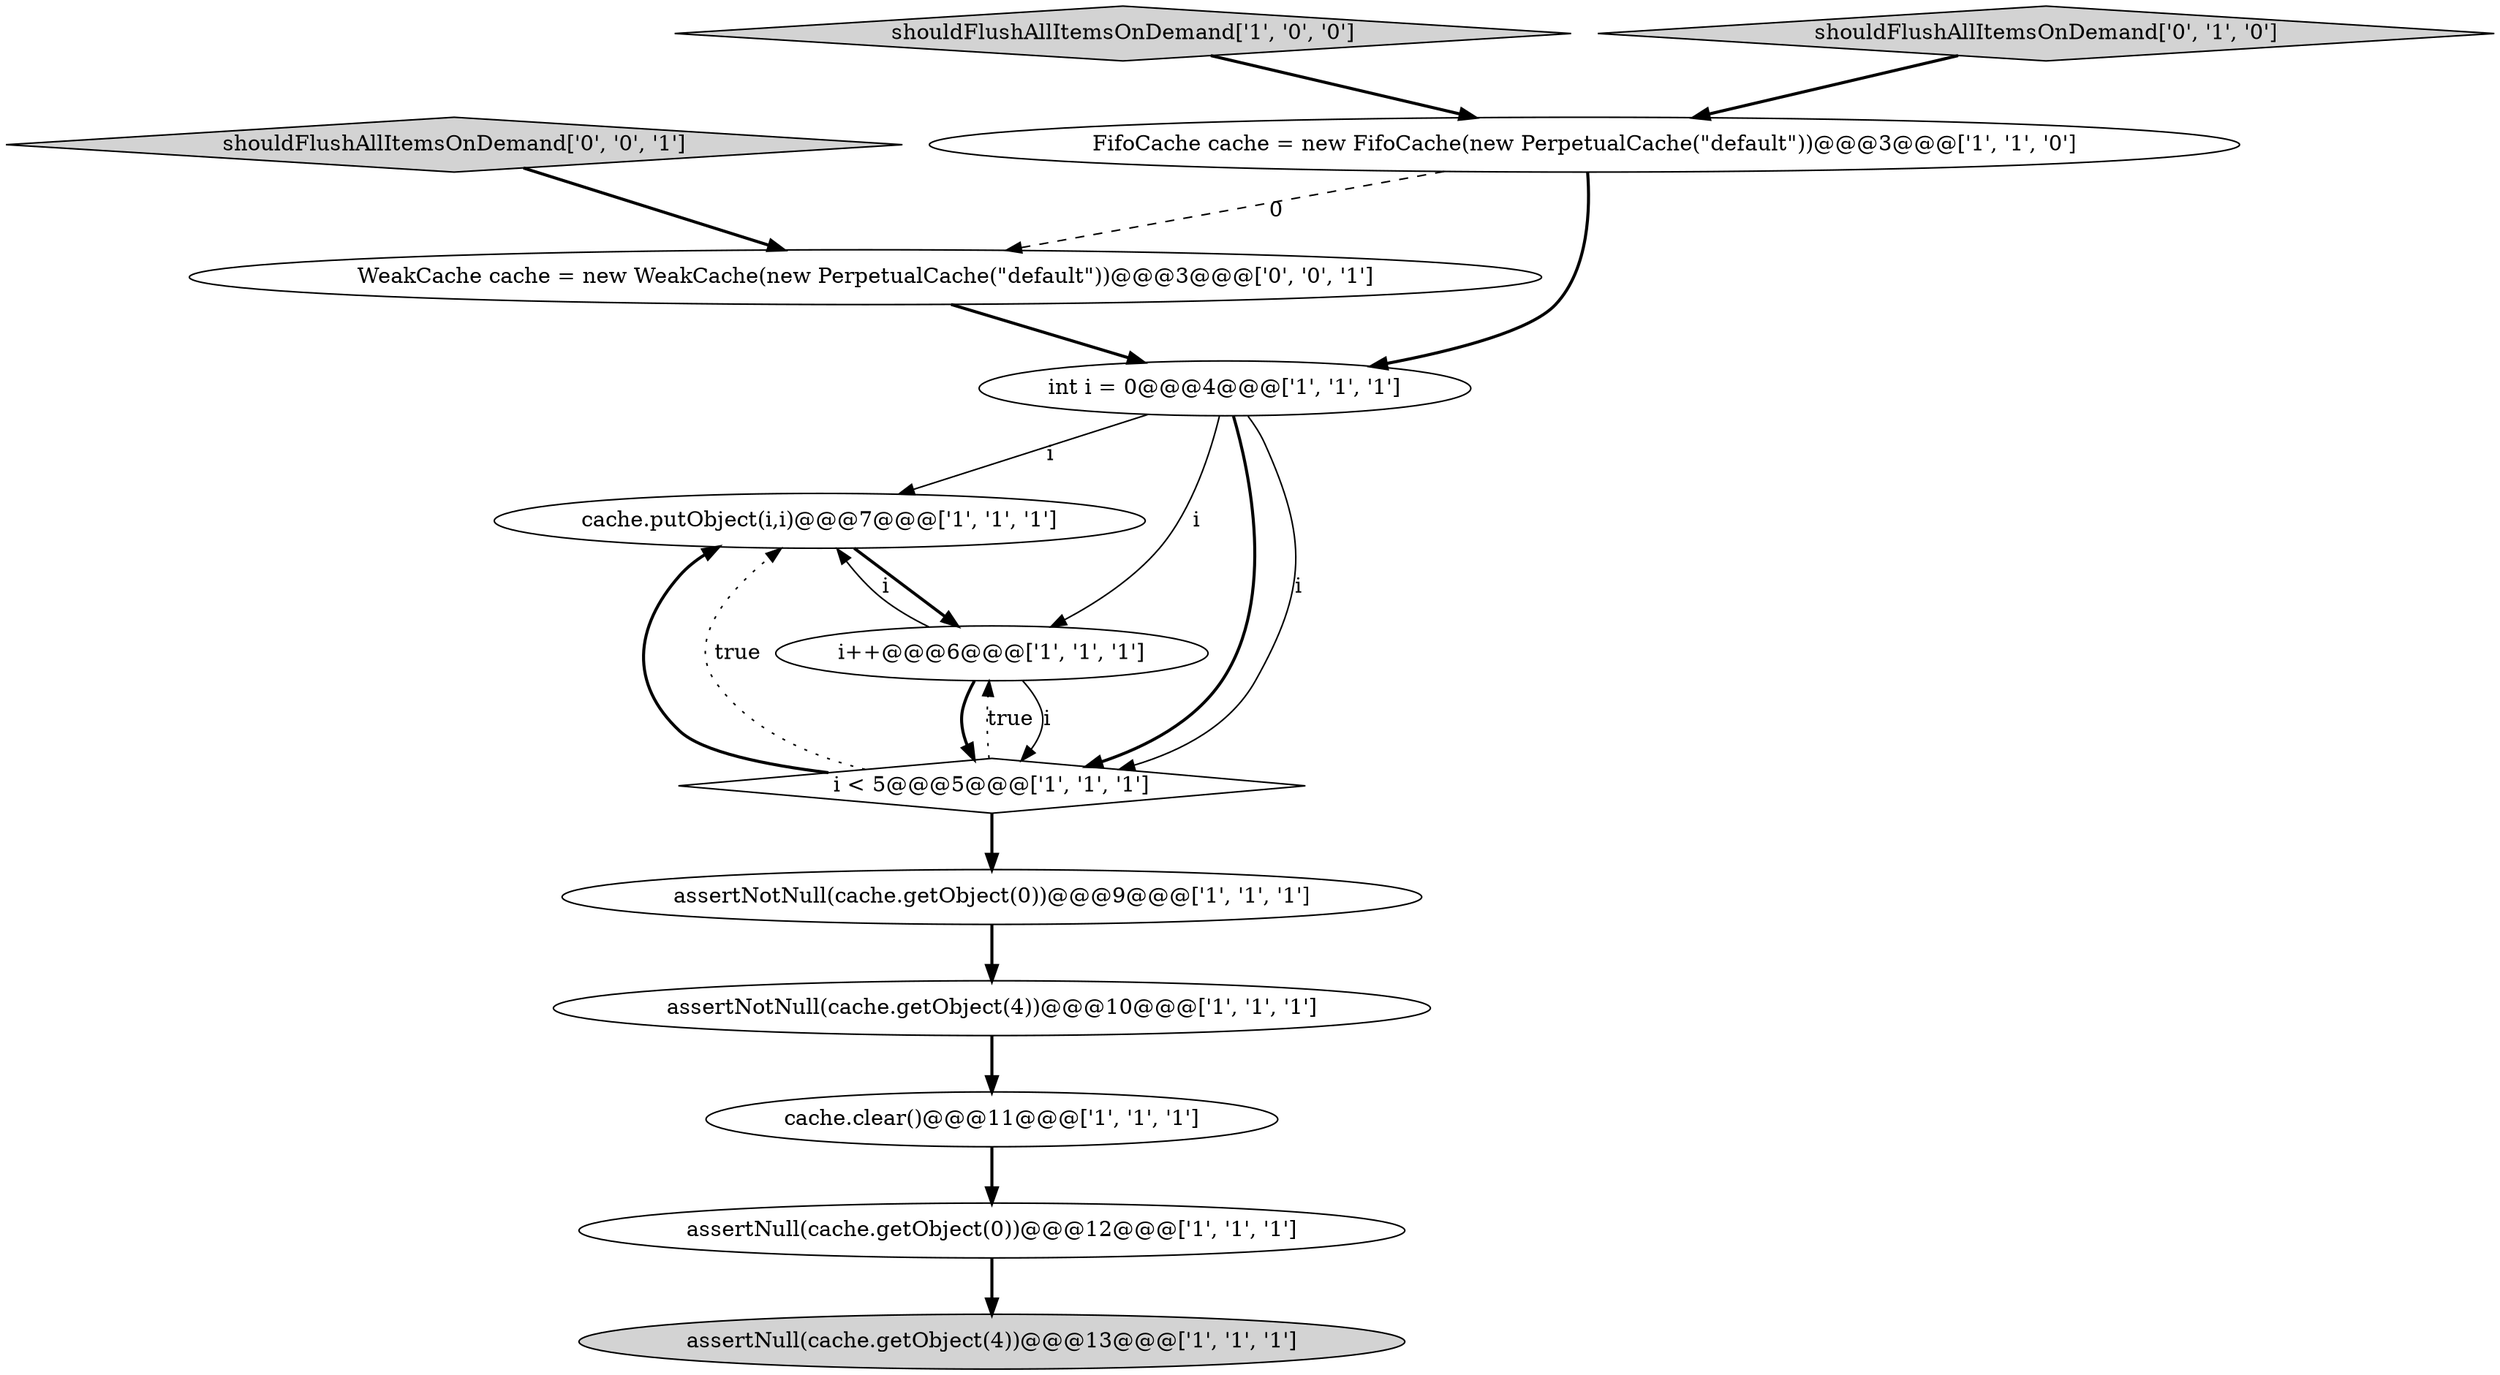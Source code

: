 digraph {
1 [style = filled, label = "shouldFlushAllItemsOnDemand['1', '0', '0']", fillcolor = lightgray, shape = diamond image = "AAA0AAABBB1BBB"];
11 [style = filled, label = "shouldFlushAllItemsOnDemand['0', '1', '0']", fillcolor = lightgray, shape = diamond image = "AAA0AAABBB2BBB"];
6 [style = filled, label = "assertNotNull(cache.getObject(0))@@@9@@@['1', '1', '1']", fillcolor = white, shape = ellipse image = "AAA0AAABBB1BBB"];
13 [style = filled, label = "shouldFlushAllItemsOnDemand['0', '0', '1']", fillcolor = lightgray, shape = diamond image = "AAA0AAABBB3BBB"];
10 [style = filled, label = "cache.clear()@@@11@@@['1', '1', '1']", fillcolor = white, shape = ellipse image = "AAA0AAABBB1BBB"];
7 [style = filled, label = "cache.putObject(i,i)@@@7@@@['1', '1', '1']", fillcolor = white, shape = ellipse image = "AAA0AAABBB1BBB"];
8 [style = filled, label = "i++@@@6@@@['1', '1', '1']", fillcolor = white, shape = ellipse image = "AAA0AAABBB1BBB"];
12 [style = filled, label = "WeakCache cache = new WeakCache(new PerpetualCache(\"default\"))@@@3@@@['0', '0', '1']", fillcolor = white, shape = ellipse image = "AAA0AAABBB3BBB"];
4 [style = filled, label = "FifoCache cache = new FifoCache(new PerpetualCache(\"default\"))@@@3@@@['1', '1', '0']", fillcolor = white, shape = ellipse image = "AAA0AAABBB1BBB"];
0 [style = filled, label = "i < 5@@@5@@@['1', '1', '1']", fillcolor = white, shape = diamond image = "AAA0AAABBB1BBB"];
9 [style = filled, label = "assertNull(cache.getObject(0))@@@12@@@['1', '1', '1']", fillcolor = white, shape = ellipse image = "AAA0AAABBB1BBB"];
5 [style = filled, label = "assertNotNull(cache.getObject(4))@@@10@@@['1', '1', '1']", fillcolor = white, shape = ellipse image = "AAA0AAABBB1BBB"];
3 [style = filled, label = "assertNull(cache.getObject(4))@@@13@@@['1', '1', '1']", fillcolor = lightgray, shape = ellipse image = "AAA0AAABBB1BBB"];
2 [style = filled, label = "int i = 0@@@4@@@['1', '1', '1']", fillcolor = white, shape = ellipse image = "AAA0AAABBB1BBB"];
5->10 [style = bold, label=""];
1->4 [style = bold, label=""];
8->0 [style = solid, label="i"];
0->6 [style = bold, label=""];
11->4 [style = bold, label=""];
4->2 [style = bold, label=""];
7->8 [style = bold, label=""];
2->8 [style = solid, label="i"];
4->12 [style = dashed, label="0"];
0->7 [style = bold, label=""];
8->0 [style = bold, label=""];
0->8 [style = dotted, label="true"];
6->5 [style = bold, label=""];
12->2 [style = bold, label=""];
2->0 [style = bold, label=""];
13->12 [style = bold, label=""];
2->0 [style = solid, label="i"];
9->3 [style = bold, label=""];
10->9 [style = bold, label=""];
8->7 [style = solid, label="i"];
0->7 [style = dotted, label="true"];
2->7 [style = solid, label="i"];
}
